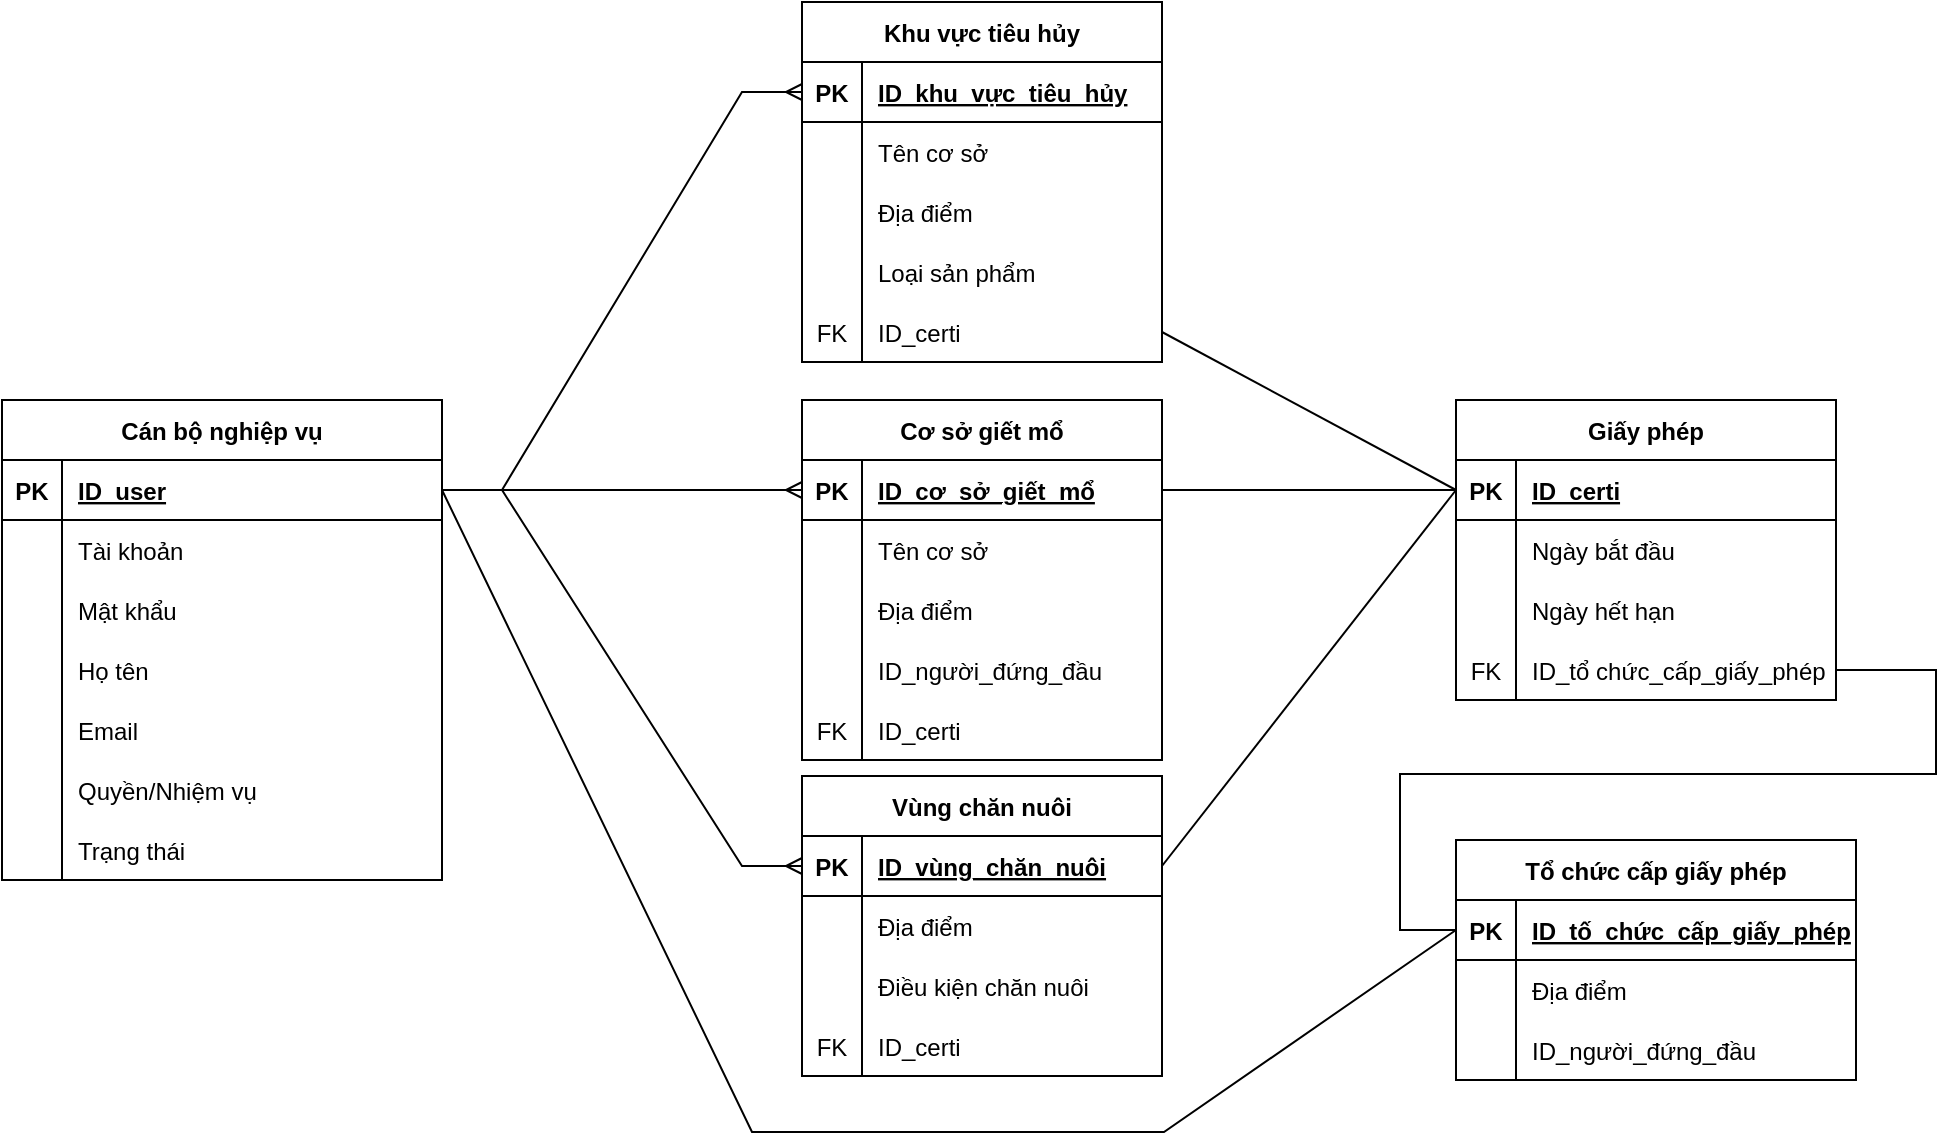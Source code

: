 <mxfile version="20.7.4" type="device"><diagram id="9rgy9qYYeiep0ubDJtSl" name="Page-1"><mxGraphModel dx="1036" dy="614" grid="0" gridSize="10" guides="1" tooltips="1" connect="1" arrows="1" fold="1" page="1" pageScale="1" pageWidth="1100" pageHeight="850" math="0" shadow="0"><root><mxCell id="0"/><mxCell id="1" parent="0"/><mxCell id="YFgE0xbhJ2hObDtxE270-1" value="Cán bộ nghiệp vụ" style="shape=table;startSize=30;container=1;collapsible=1;childLayout=tableLayout;fixedRows=1;rowLines=0;fontStyle=1;align=center;resizeLast=1;" vertex="1" parent="1"><mxGeometry x="520" y="250" width="220" height="240" as="geometry"><mxRectangle x="530" y="40" width="140" height="30" as="alternateBounds"/></mxGeometry></mxCell><mxCell id="YFgE0xbhJ2hObDtxE270-2" value="" style="shape=tableRow;horizontal=0;startSize=0;swimlaneHead=0;swimlaneBody=0;fillColor=none;collapsible=0;dropTarget=0;points=[[0,0.5],[1,0.5]];portConstraint=eastwest;top=0;left=0;right=0;bottom=1;" vertex="1" parent="YFgE0xbhJ2hObDtxE270-1"><mxGeometry y="30" width="220" height="30" as="geometry"/></mxCell><mxCell id="YFgE0xbhJ2hObDtxE270-3" value="PK" style="shape=partialRectangle;connectable=0;fillColor=none;top=0;left=0;bottom=0;right=0;fontStyle=1;overflow=hidden;" vertex="1" parent="YFgE0xbhJ2hObDtxE270-2"><mxGeometry width="30" height="30" as="geometry"><mxRectangle width="30" height="30" as="alternateBounds"/></mxGeometry></mxCell><mxCell id="YFgE0xbhJ2hObDtxE270-4" value="ID_user" style="shape=partialRectangle;connectable=0;fillColor=none;top=0;left=0;bottom=0;right=0;align=left;spacingLeft=6;fontStyle=5;overflow=hidden;" vertex="1" parent="YFgE0xbhJ2hObDtxE270-2"><mxGeometry x="30" width="190" height="30" as="geometry"><mxRectangle width="190" height="30" as="alternateBounds"/></mxGeometry></mxCell><mxCell id="YFgE0xbhJ2hObDtxE270-5" value="" style="shape=tableRow;horizontal=0;startSize=0;swimlaneHead=0;swimlaneBody=0;fillColor=none;collapsible=0;dropTarget=0;points=[[0,0.5],[1,0.5]];portConstraint=eastwest;top=0;left=0;right=0;bottom=0;" vertex="1" parent="YFgE0xbhJ2hObDtxE270-1"><mxGeometry y="60" width="220" height="30" as="geometry"/></mxCell><mxCell id="YFgE0xbhJ2hObDtxE270-6" value="" style="shape=partialRectangle;connectable=0;fillColor=none;top=0;left=0;bottom=0;right=0;editable=1;overflow=hidden;" vertex="1" parent="YFgE0xbhJ2hObDtxE270-5"><mxGeometry width="30" height="30" as="geometry"><mxRectangle width="30" height="30" as="alternateBounds"/></mxGeometry></mxCell><mxCell id="YFgE0xbhJ2hObDtxE270-7" value="Tài khoản" style="shape=partialRectangle;connectable=0;fillColor=none;top=0;left=0;bottom=0;right=0;align=left;spacingLeft=6;overflow=hidden;" vertex="1" parent="YFgE0xbhJ2hObDtxE270-5"><mxGeometry x="30" width="190" height="30" as="geometry"><mxRectangle width="190" height="30" as="alternateBounds"/></mxGeometry></mxCell><mxCell id="YFgE0xbhJ2hObDtxE270-8" value="" style="shape=tableRow;horizontal=0;startSize=0;swimlaneHead=0;swimlaneBody=0;fillColor=none;collapsible=0;dropTarget=0;points=[[0,0.5],[1,0.5]];portConstraint=eastwest;top=0;left=0;right=0;bottom=0;" vertex="1" parent="YFgE0xbhJ2hObDtxE270-1"><mxGeometry y="90" width="220" height="30" as="geometry"/></mxCell><mxCell id="YFgE0xbhJ2hObDtxE270-9" value="" style="shape=partialRectangle;connectable=0;fillColor=none;top=0;left=0;bottom=0;right=0;editable=1;overflow=hidden;" vertex="1" parent="YFgE0xbhJ2hObDtxE270-8"><mxGeometry width="30" height="30" as="geometry"><mxRectangle width="30" height="30" as="alternateBounds"/></mxGeometry></mxCell><mxCell id="YFgE0xbhJ2hObDtxE270-10" value="Mật khẩu" style="shape=partialRectangle;connectable=0;fillColor=none;top=0;left=0;bottom=0;right=0;align=left;spacingLeft=6;overflow=hidden;" vertex="1" parent="YFgE0xbhJ2hObDtxE270-8"><mxGeometry x="30" width="190" height="30" as="geometry"><mxRectangle width="190" height="30" as="alternateBounds"/></mxGeometry></mxCell><mxCell id="YFgE0xbhJ2hObDtxE270-11" value="" style="shape=tableRow;horizontal=0;startSize=0;swimlaneHead=0;swimlaneBody=0;fillColor=none;collapsible=0;dropTarget=0;points=[[0,0.5],[1,0.5]];portConstraint=eastwest;top=0;left=0;right=0;bottom=0;" vertex="1" parent="YFgE0xbhJ2hObDtxE270-1"><mxGeometry y="120" width="220" height="30" as="geometry"/></mxCell><mxCell id="YFgE0xbhJ2hObDtxE270-12" value="" style="shape=partialRectangle;connectable=0;fillColor=none;top=0;left=0;bottom=0;right=0;editable=1;overflow=hidden;" vertex="1" parent="YFgE0xbhJ2hObDtxE270-11"><mxGeometry width="30" height="30" as="geometry"><mxRectangle width="30" height="30" as="alternateBounds"/></mxGeometry></mxCell><mxCell id="YFgE0xbhJ2hObDtxE270-13" value="Họ tên" style="shape=partialRectangle;connectable=0;fillColor=none;top=0;left=0;bottom=0;right=0;align=left;spacingLeft=6;overflow=hidden;" vertex="1" parent="YFgE0xbhJ2hObDtxE270-11"><mxGeometry x="30" width="190" height="30" as="geometry"><mxRectangle width="190" height="30" as="alternateBounds"/></mxGeometry></mxCell><mxCell id="YFgE0xbhJ2hObDtxE270-14" value="" style="shape=tableRow;horizontal=0;startSize=0;swimlaneHead=0;swimlaneBody=0;fillColor=none;collapsible=0;dropTarget=0;points=[[0,0.5],[1,0.5]];portConstraint=eastwest;top=0;left=0;right=0;bottom=0;" vertex="1" parent="YFgE0xbhJ2hObDtxE270-1"><mxGeometry y="150" width="220" height="30" as="geometry"/></mxCell><mxCell id="YFgE0xbhJ2hObDtxE270-15" value="" style="shape=partialRectangle;connectable=0;fillColor=none;top=0;left=0;bottom=0;right=0;editable=1;overflow=hidden;" vertex="1" parent="YFgE0xbhJ2hObDtxE270-14"><mxGeometry width="30" height="30" as="geometry"><mxRectangle width="30" height="30" as="alternateBounds"/></mxGeometry></mxCell><mxCell id="YFgE0xbhJ2hObDtxE270-16" value="Email" style="shape=partialRectangle;connectable=0;fillColor=none;top=0;left=0;bottom=0;right=0;align=left;spacingLeft=6;overflow=hidden;" vertex="1" parent="YFgE0xbhJ2hObDtxE270-14"><mxGeometry x="30" width="190" height="30" as="geometry"><mxRectangle width="190" height="30" as="alternateBounds"/></mxGeometry></mxCell><mxCell id="YFgE0xbhJ2hObDtxE270-17" value="" style="shape=tableRow;horizontal=0;startSize=0;swimlaneHead=0;swimlaneBody=0;fillColor=none;collapsible=0;dropTarget=0;points=[[0,0.5],[1,0.5]];portConstraint=eastwest;top=0;left=0;right=0;bottom=0;" vertex="1" parent="YFgE0xbhJ2hObDtxE270-1"><mxGeometry y="180" width="220" height="30" as="geometry"/></mxCell><mxCell id="YFgE0xbhJ2hObDtxE270-18" value="" style="shape=partialRectangle;connectable=0;fillColor=none;top=0;left=0;bottom=0;right=0;editable=1;overflow=hidden;" vertex="1" parent="YFgE0xbhJ2hObDtxE270-17"><mxGeometry width="30" height="30" as="geometry"><mxRectangle width="30" height="30" as="alternateBounds"/></mxGeometry></mxCell><mxCell id="YFgE0xbhJ2hObDtxE270-19" value="Quyền/Nhiệm vụ" style="shape=partialRectangle;connectable=0;fillColor=none;top=0;left=0;bottom=0;right=0;align=left;spacingLeft=6;overflow=hidden;" vertex="1" parent="YFgE0xbhJ2hObDtxE270-17"><mxGeometry x="30" width="190" height="30" as="geometry"><mxRectangle width="190" height="30" as="alternateBounds"/></mxGeometry></mxCell><mxCell id="YFgE0xbhJ2hObDtxE270-20" value="" style="shape=tableRow;horizontal=0;startSize=0;swimlaneHead=0;swimlaneBody=0;fillColor=none;collapsible=0;dropTarget=0;points=[[0,0.5],[1,0.5]];portConstraint=eastwest;top=0;left=0;right=0;bottom=0;" vertex="1" parent="YFgE0xbhJ2hObDtxE270-1"><mxGeometry y="210" width="220" height="30" as="geometry"/></mxCell><mxCell id="YFgE0xbhJ2hObDtxE270-21" value="" style="shape=partialRectangle;connectable=0;fillColor=none;top=0;left=0;bottom=0;right=0;editable=1;overflow=hidden;" vertex="1" parent="YFgE0xbhJ2hObDtxE270-20"><mxGeometry width="30" height="30" as="geometry"><mxRectangle width="30" height="30" as="alternateBounds"/></mxGeometry></mxCell><mxCell id="YFgE0xbhJ2hObDtxE270-22" value="Trạng thái" style="shape=partialRectangle;connectable=0;fillColor=none;top=0;left=0;bottom=0;right=0;align=left;spacingLeft=6;overflow=hidden;" vertex="1" parent="YFgE0xbhJ2hObDtxE270-20"><mxGeometry x="30" width="190" height="30" as="geometry"><mxRectangle width="190" height="30" as="alternateBounds"/></mxGeometry></mxCell><mxCell id="YFgE0xbhJ2hObDtxE270-23" value="Giấy phép" style="shape=table;startSize=30;container=1;collapsible=1;childLayout=tableLayout;fixedRows=1;rowLines=0;fontStyle=1;align=center;resizeLast=1;" vertex="1" parent="1"><mxGeometry x="1247" y="250" width="190" height="150" as="geometry"/></mxCell><mxCell id="YFgE0xbhJ2hObDtxE270-24" value="" style="shape=tableRow;horizontal=0;startSize=0;swimlaneHead=0;swimlaneBody=0;fillColor=none;collapsible=0;dropTarget=0;points=[[0,0.5],[1,0.5]];portConstraint=eastwest;top=0;left=0;right=0;bottom=1;" vertex="1" parent="YFgE0xbhJ2hObDtxE270-23"><mxGeometry y="30" width="190" height="30" as="geometry"/></mxCell><mxCell id="YFgE0xbhJ2hObDtxE270-25" value="PK" style="shape=partialRectangle;connectable=0;fillColor=none;top=0;left=0;bottom=0;right=0;fontStyle=1;overflow=hidden;" vertex="1" parent="YFgE0xbhJ2hObDtxE270-24"><mxGeometry width="30" height="30" as="geometry"><mxRectangle width="30" height="30" as="alternateBounds"/></mxGeometry></mxCell><mxCell id="YFgE0xbhJ2hObDtxE270-26" value="ID_certi" style="shape=partialRectangle;connectable=0;fillColor=none;top=0;left=0;bottom=0;right=0;align=left;spacingLeft=6;fontStyle=5;overflow=hidden;" vertex="1" parent="YFgE0xbhJ2hObDtxE270-24"><mxGeometry x="30" width="160" height="30" as="geometry"><mxRectangle width="160" height="30" as="alternateBounds"/></mxGeometry></mxCell><mxCell id="YFgE0xbhJ2hObDtxE270-27" value="" style="shape=tableRow;horizontal=0;startSize=0;swimlaneHead=0;swimlaneBody=0;fillColor=none;collapsible=0;dropTarget=0;points=[[0,0.5],[1,0.5]];portConstraint=eastwest;top=0;left=0;right=0;bottom=0;" vertex="1" parent="YFgE0xbhJ2hObDtxE270-23"><mxGeometry y="60" width="190" height="30" as="geometry"/></mxCell><mxCell id="YFgE0xbhJ2hObDtxE270-28" value="" style="shape=partialRectangle;connectable=0;fillColor=none;top=0;left=0;bottom=0;right=0;editable=1;overflow=hidden;" vertex="1" parent="YFgE0xbhJ2hObDtxE270-27"><mxGeometry width="30" height="30" as="geometry"><mxRectangle width="30" height="30" as="alternateBounds"/></mxGeometry></mxCell><mxCell id="YFgE0xbhJ2hObDtxE270-29" value="Ngày bắt đầu" style="shape=partialRectangle;connectable=0;fillColor=none;top=0;left=0;bottom=0;right=0;align=left;spacingLeft=6;overflow=hidden;" vertex="1" parent="YFgE0xbhJ2hObDtxE270-27"><mxGeometry x="30" width="160" height="30" as="geometry"><mxRectangle width="160" height="30" as="alternateBounds"/></mxGeometry></mxCell><mxCell id="YFgE0xbhJ2hObDtxE270-30" value="" style="shape=tableRow;horizontal=0;startSize=0;swimlaneHead=0;swimlaneBody=0;fillColor=none;collapsible=0;dropTarget=0;points=[[0,0.5],[1,0.5]];portConstraint=eastwest;top=0;left=0;right=0;bottom=0;" vertex="1" parent="YFgE0xbhJ2hObDtxE270-23"><mxGeometry y="90" width="190" height="30" as="geometry"/></mxCell><mxCell id="YFgE0xbhJ2hObDtxE270-31" value="" style="shape=partialRectangle;connectable=0;fillColor=none;top=0;left=0;bottom=0;right=0;editable=1;overflow=hidden;" vertex="1" parent="YFgE0xbhJ2hObDtxE270-30"><mxGeometry width="30" height="30" as="geometry"><mxRectangle width="30" height="30" as="alternateBounds"/></mxGeometry></mxCell><mxCell id="YFgE0xbhJ2hObDtxE270-32" value="Ngày hết hạn" style="shape=partialRectangle;connectable=0;fillColor=none;top=0;left=0;bottom=0;right=0;align=left;spacingLeft=6;overflow=hidden;" vertex="1" parent="YFgE0xbhJ2hObDtxE270-30"><mxGeometry x="30" width="160" height="30" as="geometry"><mxRectangle width="160" height="30" as="alternateBounds"/></mxGeometry></mxCell><mxCell id="YFgE0xbhJ2hObDtxE270-33" value="" style="shape=tableRow;horizontal=0;startSize=0;swimlaneHead=0;swimlaneBody=0;fillColor=none;collapsible=0;dropTarget=0;points=[[0,0.5],[1,0.5]];portConstraint=eastwest;top=0;left=0;right=0;bottom=0;" vertex="1" parent="YFgE0xbhJ2hObDtxE270-23"><mxGeometry y="120" width="190" height="30" as="geometry"/></mxCell><mxCell id="YFgE0xbhJ2hObDtxE270-34" value="FK" style="shape=partialRectangle;connectable=0;fillColor=none;top=0;left=0;bottom=0;right=0;editable=1;overflow=hidden;" vertex="1" parent="YFgE0xbhJ2hObDtxE270-33"><mxGeometry width="30" height="30" as="geometry"><mxRectangle width="30" height="30" as="alternateBounds"/></mxGeometry></mxCell><mxCell id="YFgE0xbhJ2hObDtxE270-35" value="ID_tổ chức_cấp_giấy_phép" style="shape=partialRectangle;connectable=0;fillColor=none;top=0;left=0;bottom=0;right=0;align=left;spacingLeft=6;overflow=hidden;" vertex="1" parent="YFgE0xbhJ2hObDtxE270-33"><mxGeometry x="30" width="160" height="30" as="geometry"><mxRectangle width="160" height="30" as="alternateBounds"/></mxGeometry></mxCell><mxCell id="YFgE0xbhJ2hObDtxE270-36" value="Tổ chức cấp giấy phép" style="shape=table;startSize=30;container=1;collapsible=1;childLayout=tableLayout;fixedRows=1;rowLines=0;fontStyle=1;align=center;resizeLast=1;" vertex="1" parent="1"><mxGeometry x="1247" y="470" width="200" height="120" as="geometry"/></mxCell><mxCell id="YFgE0xbhJ2hObDtxE270-37" value="" style="shape=tableRow;horizontal=0;startSize=0;swimlaneHead=0;swimlaneBody=0;fillColor=none;collapsible=0;dropTarget=0;points=[[0,0.5],[1,0.5]];portConstraint=eastwest;top=0;left=0;right=0;bottom=1;" vertex="1" parent="YFgE0xbhJ2hObDtxE270-36"><mxGeometry y="30" width="200" height="30" as="geometry"/></mxCell><mxCell id="YFgE0xbhJ2hObDtxE270-38" value="PK" style="shape=partialRectangle;connectable=0;fillColor=none;top=0;left=0;bottom=0;right=0;fontStyle=1;overflow=hidden;" vertex="1" parent="YFgE0xbhJ2hObDtxE270-37"><mxGeometry width="30" height="30" as="geometry"><mxRectangle width="30" height="30" as="alternateBounds"/></mxGeometry></mxCell><mxCell id="YFgE0xbhJ2hObDtxE270-39" value="ID_tố_chức_cấp_giấy_phép" style="shape=partialRectangle;connectable=0;fillColor=none;top=0;left=0;bottom=0;right=0;align=left;spacingLeft=6;fontStyle=5;overflow=hidden;" vertex="1" parent="YFgE0xbhJ2hObDtxE270-37"><mxGeometry x="30" width="170" height="30" as="geometry"><mxRectangle width="170" height="30" as="alternateBounds"/></mxGeometry></mxCell><mxCell id="YFgE0xbhJ2hObDtxE270-40" value="" style="shape=tableRow;horizontal=0;startSize=0;swimlaneHead=0;swimlaneBody=0;fillColor=none;collapsible=0;dropTarget=0;points=[[0,0.5],[1,0.5]];portConstraint=eastwest;top=0;left=0;right=0;bottom=0;" vertex="1" parent="YFgE0xbhJ2hObDtxE270-36"><mxGeometry y="60" width="200" height="30" as="geometry"/></mxCell><mxCell id="YFgE0xbhJ2hObDtxE270-41" value="" style="shape=partialRectangle;connectable=0;fillColor=none;top=0;left=0;bottom=0;right=0;editable=1;overflow=hidden;" vertex="1" parent="YFgE0xbhJ2hObDtxE270-40"><mxGeometry width="30" height="30" as="geometry"><mxRectangle width="30" height="30" as="alternateBounds"/></mxGeometry></mxCell><mxCell id="YFgE0xbhJ2hObDtxE270-42" value="Địa điểm" style="shape=partialRectangle;connectable=0;fillColor=none;top=0;left=0;bottom=0;right=0;align=left;spacingLeft=6;overflow=hidden;" vertex="1" parent="YFgE0xbhJ2hObDtxE270-40"><mxGeometry x="30" width="170" height="30" as="geometry"><mxRectangle width="170" height="30" as="alternateBounds"/></mxGeometry></mxCell><mxCell id="YFgE0xbhJ2hObDtxE270-43" value="" style="shape=tableRow;horizontal=0;startSize=0;swimlaneHead=0;swimlaneBody=0;fillColor=none;collapsible=0;dropTarget=0;points=[[0,0.5],[1,0.5]];portConstraint=eastwest;top=0;left=0;right=0;bottom=0;" vertex="1" parent="YFgE0xbhJ2hObDtxE270-36"><mxGeometry y="90" width="200" height="30" as="geometry"/></mxCell><mxCell id="YFgE0xbhJ2hObDtxE270-44" value="" style="shape=partialRectangle;connectable=0;fillColor=none;top=0;left=0;bottom=0;right=0;editable=1;overflow=hidden;" vertex="1" parent="YFgE0xbhJ2hObDtxE270-43"><mxGeometry width="30" height="30" as="geometry"><mxRectangle width="30" height="30" as="alternateBounds"/></mxGeometry></mxCell><mxCell id="YFgE0xbhJ2hObDtxE270-45" value="ID_người_đứng_đầu" style="shape=partialRectangle;connectable=0;fillColor=none;top=0;left=0;bottom=0;right=0;align=left;spacingLeft=6;overflow=hidden;" vertex="1" parent="YFgE0xbhJ2hObDtxE270-43"><mxGeometry x="30" width="170" height="30" as="geometry"><mxRectangle width="170" height="30" as="alternateBounds"/></mxGeometry></mxCell><mxCell id="YFgE0xbhJ2hObDtxE270-46" value="Khu vực tiêu hủy" style="shape=table;startSize=30;container=1;collapsible=1;childLayout=tableLayout;fixedRows=1;rowLines=0;fontStyle=1;align=center;resizeLast=1;" vertex="1" parent="1"><mxGeometry x="920" y="51" width="180" height="180" as="geometry"/></mxCell><mxCell id="YFgE0xbhJ2hObDtxE270-47" value="" style="shape=tableRow;horizontal=0;startSize=0;swimlaneHead=0;swimlaneBody=0;fillColor=none;collapsible=0;dropTarget=0;points=[[0,0.5],[1,0.5]];portConstraint=eastwest;top=0;left=0;right=0;bottom=1;" vertex="1" parent="YFgE0xbhJ2hObDtxE270-46"><mxGeometry y="30" width="180" height="30" as="geometry"/></mxCell><mxCell id="YFgE0xbhJ2hObDtxE270-48" value="PK" style="shape=partialRectangle;connectable=0;fillColor=none;top=0;left=0;bottom=0;right=0;fontStyle=1;overflow=hidden;" vertex="1" parent="YFgE0xbhJ2hObDtxE270-47"><mxGeometry width="30" height="30" as="geometry"><mxRectangle width="30" height="30" as="alternateBounds"/></mxGeometry></mxCell><mxCell id="YFgE0xbhJ2hObDtxE270-49" value="ID_khu_vực_tiêu_hủy" style="shape=partialRectangle;connectable=0;fillColor=none;top=0;left=0;bottom=0;right=0;align=left;spacingLeft=6;fontStyle=5;overflow=hidden;" vertex="1" parent="YFgE0xbhJ2hObDtxE270-47"><mxGeometry x="30" width="150" height="30" as="geometry"><mxRectangle width="150" height="30" as="alternateBounds"/></mxGeometry></mxCell><mxCell id="YFgE0xbhJ2hObDtxE270-50" value="" style="shape=tableRow;horizontal=0;startSize=0;swimlaneHead=0;swimlaneBody=0;fillColor=none;collapsible=0;dropTarget=0;points=[[0,0.5],[1,0.5]];portConstraint=eastwest;top=0;left=0;right=0;bottom=0;" vertex="1" parent="YFgE0xbhJ2hObDtxE270-46"><mxGeometry y="60" width="180" height="30" as="geometry"/></mxCell><mxCell id="YFgE0xbhJ2hObDtxE270-51" value="" style="shape=partialRectangle;connectable=0;fillColor=none;top=0;left=0;bottom=0;right=0;editable=1;overflow=hidden;" vertex="1" parent="YFgE0xbhJ2hObDtxE270-50"><mxGeometry width="30" height="30" as="geometry"><mxRectangle width="30" height="30" as="alternateBounds"/></mxGeometry></mxCell><mxCell id="YFgE0xbhJ2hObDtxE270-52" value="Tên cơ sở" style="shape=partialRectangle;connectable=0;fillColor=none;top=0;left=0;bottom=0;right=0;align=left;spacingLeft=6;overflow=hidden;" vertex="1" parent="YFgE0xbhJ2hObDtxE270-50"><mxGeometry x="30" width="150" height="30" as="geometry"><mxRectangle width="150" height="30" as="alternateBounds"/></mxGeometry></mxCell><mxCell id="YFgE0xbhJ2hObDtxE270-53" value="" style="shape=tableRow;horizontal=0;startSize=0;swimlaneHead=0;swimlaneBody=0;fillColor=none;collapsible=0;dropTarget=0;points=[[0,0.5],[1,0.5]];portConstraint=eastwest;top=0;left=0;right=0;bottom=0;" vertex="1" parent="YFgE0xbhJ2hObDtxE270-46"><mxGeometry y="90" width="180" height="30" as="geometry"/></mxCell><mxCell id="YFgE0xbhJ2hObDtxE270-54" value="" style="shape=partialRectangle;connectable=0;fillColor=none;top=0;left=0;bottom=0;right=0;editable=1;overflow=hidden;" vertex="1" parent="YFgE0xbhJ2hObDtxE270-53"><mxGeometry width="30" height="30" as="geometry"><mxRectangle width="30" height="30" as="alternateBounds"/></mxGeometry></mxCell><mxCell id="YFgE0xbhJ2hObDtxE270-55" value="Địa điểm" style="shape=partialRectangle;connectable=0;fillColor=none;top=0;left=0;bottom=0;right=0;align=left;spacingLeft=6;overflow=hidden;" vertex="1" parent="YFgE0xbhJ2hObDtxE270-53"><mxGeometry x="30" width="150" height="30" as="geometry"><mxRectangle width="150" height="30" as="alternateBounds"/></mxGeometry></mxCell><mxCell id="YFgE0xbhJ2hObDtxE270-56" value="" style="shape=tableRow;horizontal=0;startSize=0;swimlaneHead=0;swimlaneBody=0;fillColor=none;collapsible=0;dropTarget=0;points=[[0,0.5],[1,0.5]];portConstraint=eastwest;top=0;left=0;right=0;bottom=0;" vertex="1" parent="YFgE0xbhJ2hObDtxE270-46"><mxGeometry y="120" width="180" height="30" as="geometry"/></mxCell><mxCell id="YFgE0xbhJ2hObDtxE270-57" value="" style="shape=partialRectangle;connectable=0;fillColor=none;top=0;left=0;bottom=0;right=0;editable=1;overflow=hidden;" vertex="1" parent="YFgE0xbhJ2hObDtxE270-56"><mxGeometry width="30" height="30" as="geometry"><mxRectangle width="30" height="30" as="alternateBounds"/></mxGeometry></mxCell><mxCell id="YFgE0xbhJ2hObDtxE270-58" value="Loại sản phẩm" style="shape=partialRectangle;connectable=0;fillColor=none;top=0;left=0;bottom=0;right=0;align=left;spacingLeft=6;overflow=hidden;" vertex="1" parent="YFgE0xbhJ2hObDtxE270-56"><mxGeometry x="30" width="150" height="30" as="geometry"><mxRectangle width="150" height="30" as="alternateBounds"/></mxGeometry></mxCell><mxCell id="YFgE0xbhJ2hObDtxE270-59" value="" style="shape=tableRow;horizontal=0;startSize=0;swimlaneHead=0;swimlaneBody=0;fillColor=none;collapsible=0;dropTarget=0;points=[[0,0.5],[1,0.5]];portConstraint=eastwest;top=0;left=0;right=0;bottom=0;" vertex="1" parent="YFgE0xbhJ2hObDtxE270-46"><mxGeometry y="150" width="180" height="30" as="geometry"/></mxCell><mxCell id="YFgE0xbhJ2hObDtxE270-60" value="FK" style="shape=partialRectangle;connectable=0;fillColor=none;top=0;left=0;bottom=0;right=0;editable=1;overflow=hidden;" vertex="1" parent="YFgE0xbhJ2hObDtxE270-59"><mxGeometry width="30" height="30" as="geometry"><mxRectangle width="30" height="30" as="alternateBounds"/></mxGeometry></mxCell><mxCell id="YFgE0xbhJ2hObDtxE270-61" value="ID_certi" style="shape=partialRectangle;connectable=0;fillColor=none;top=0;left=0;bottom=0;right=0;align=left;spacingLeft=6;overflow=hidden;" vertex="1" parent="YFgE0xbhJ2hObDtxE270-59"><mxGeometry x="30" width="150" height="30" as="geometry"><mxRectangle width="150" height="30" as="alternateBounds"/></mxGeometry></mxCell><mxCell id="YFgE0xbhJ2hObDtxE270-62" value="Cơ sở giết mổ" style="shape=table;startSize=30;container=1;collapsible=1;childLayout=tableLayout;fixedRows=1;rowLines=0;fontStyle=1;align=center;resizeLast=1;" vertex="1" parent="1"><mxGeometry x="920" y="250" width="180" height="180" as="geometry"/></mxCell><mxCell id="YFgE0xbhJ2hObDtxE270-63" value="" style="shape=tableRow;horizontal=0;startSize=0;swimlaneHead=0;swimlaneBody=0;fillColor=none;collapsible=0;dropTarget=0;points=[[0,0.5],[1,0.5]];portConstraint=eastwest;top=0;left=0;right=0;bottom=1;" vertex="1" parent="YFgE0xbhJ2hObDtxE270-62"><mxGeometry y="30" width="180" height="30" as="geometry"/></mxCell><mxCell id="YFgE0xbhJ2hObDtxE270-64" value="PK" style="shape=partialRectangle;connectable=0;fillColor=none;top=0;left=0;bottom=0;right=0;fontStyle=1;overflow=hidden;" vertex="1" parent="YFgE0xbhJ2hObDtxE270-63"><mxGeometry width="30" height="30" as="geometry"><mxRectangle width="30" height="30" as="alternateBounds"/></mxGeometry></mxCell><mxCell id="YFgE0xbhJ2hObDtxE270-65" value="ID_cơ_sở_giết_mổ" style="shape=partialRectangle;connectable=0;fillColor=none;top=0;left=0;bottom=0;right=0;align=left;spacingLeft=6;fontStyle=5;overflow=hidden;" vertex="1" parent="YFgE0xbhJ2hObDtxE270-63"><mxGeometry x="30" width="150" height="30" as="geometry"><mxRectangle width="150" height="30" as="alternateBounds"/></mxGeometry></mxCell><mxCell id="YFgE0xbhJ2hObDtxE270-66" value="" style="shape=tableRow;horizontal=0;startSize=0;swimlaneHead=0;swimlaneBody=0;fillColor=none;collapsible=0;dropTarget=0;points=[[0,0.5],[1,0.5]];portConstraint=eastwest;top=0;left=0;right=0;bottom=0;" vertex="1" parent="YFgE0xbhJ2hObDtxE270-62"><mxGeometry y="60" width="180" height="30" as="geometry"/></mxCell><mxCell id="YFgE0xbhJ2hObDtxE270-67" value="" style="shape=partialRectangle;connectable=0;fillColor=none;top=0;left=0;bottom=0;right=0;editable=1;overflow=hidden;" vertex="1" parent="YFgE0xbhJ2hObDtxE270-66"><mxGeometry width="30" height="30" as="geometry"><mxRectangle width="30" height="30" as="alternateBounds"/></mxGeometry></mxCell><mxCell id="YFgE0xbhJ2hObDtxE270-68" value="Tên cơ sở" style="shape=partialRectangle;connectable=0;fillColor=none;top=0;left=0;bottom=0;right=0;align=left;spacingLeft=6;overflow=hidden;" vertex="1" parent="YFgE0xbhJ2hObDtxE270-66"><mxGeometry x="30" width="150" height="30" as="geometry"><mxRectangle width="150" height="30" as="alternateBounds"/></mxGeometry></mxCell><mxCell id="YFgE0xbhJ2hObDtxE270-69" value="" style="shape=tableRow;horizontal=0;startSize=0;swimlaneHead=0;swimlaneBody=0;fillColor=none;collapsible=0;dropTarget=0;points=[[0,0.5],[1,0.5]];portConstraint=eastwest;top=0;left=0;right=0;bottom=0;" vertex="1" parent="YFgE0xbhJ2hObDtxE270-62"><mxGeometry y="90" width="180" height="30" as="geometry"/></mxCell><mxCell id="YFgE0xbhJ2hObDtxE270-70" value="" style="shape=partialRectangle;connectable=0;fillColor=none;top=0;left=0;bottom=0;right=0;editable=1;overflow=hidden;" vertex="1" parent="YFgE0xbhJ2hObDtxE270-69"><mxGeometry width="30" height="30" as="geometry"><mxRectangle width="30" height="30" as="alternateBounds"/></mxGeometry></mxCell><mxCell id="YFgE0xbhJ2hObDtxE270-71" value="Địa điểm" style="shape=partialRectangle;connectable=0;fillColor=none;top=0;left=0;bottom=0;right=0;align=left;spacingLeft=6;overflow=hidden;" vertex="1" parent="YFgE0xbhJ2hObDtxE270-69"><mxGeometry x="30" width="150" height="30" as="geometry"><mxRectangle width="150" height="30" as="alternateBounds"/></mxGeometry></mxCell><mxCell id="YFgE0xbhJ2hObDtxE270-72" value="" style="shape=tableRow;horizontal=0;startSize=0;swimlaneHead=0;swimlaneBody=0;fillColor=none;collapsible=0;dropTarget=0;points=[[0,0.5],[1,0.5]];portConstraint=eastwest;top=0;left=0;right=0;bottom=0;" vertex="1" parent="YFgE0xbhJ2hObDtxE270-62"><mxGeometry y="120" width="180" height="30" as="geometry"/></mxCell><mxCell id="YFgE0xbhJ2hObDtxE270-73" value="" style="shape=partialRectangle;connectable=0;fillColor=none;top=0;left=0;bottom=0;right=0;editable=1;overflow=hidden;" vertex="1" parent="YFgE0xbhJ2hObDtxE270-72"><mxGeometry width="30" height="30" as="geometry"><mxRectangle width="30" height="30" as="alternateBounds"/></mxGeometry></mxCell><mxCell id="YFgE0xbhJ2hObDtxE270-74" value="ID_người_đứng_đầu" style="shape=partialRectangle;connectable=0;fillColor=none;top=0;left=0;bottom=0;right=0;align=left;spacingLeft=6;overflow=hidden;" vertex="1" parent="YFgE0xbhJ2hObDtxE270-72"><mxGeometry x="30" width="150" height="30" as="geometry"><mxRectangle width="150" height="30" as="alternateBounds"/></mxGeometry></mxCell><mxCell id="YFgE0xbhJ2hObDtxE270-75" value="" style="shape=tableRow;horizontal=0;startSize=0;swimlaneHead=0;swimlaneBody=0;fillColor=none;collapsible=0;dropTarget=0;points=[[0,0.5],[1,0.5]];portConstraint=eastwest;top=0;left=0;right=0;bottom=0;" vertex="1" parent="YFgE0xbhJ2hObDtxE270-62"><mxGeometry y="150" width="180" height="30" as="geometry"/></mxCell><mxCell id="YFgE0xbhJ2hObDtxE270-76" value="FK" style="shape=partialRectangle;connectable=0;fillColor=none;top=0;left=0;bottom=0;right=0;editable=1;overflow=hidden;" vertex="1" parent="YFgE0xbhJ2hObDtxE270-75"><mxGeometry width="30" height="30" as="geometry"><mxRectangle width="30" height="30" as="alternateBounds"/></mxGeometry></mxCell><mxCell id="YFgE0xbhJ2hObDtxE270-77" value="ID_certi" style="shape=partialRectangle;connectable=0;fillColor=none;top=0;left=0;bottom=0;right=0;align=left;spacingLeft=6;overflow=hidden;" vertex="1" parent="YFgE0xbhJ2hObDtxE270-75"><mxGeometry x="30" width="150" height="30" as="geometry"><mxRectangle width="150" height="30" as="alternateBounds"/></mxGeometry></mxCell><mxCell id="YFgE0xbhJ2hObDtxE270-78" value="Vùng chăn nuôi" style="shape=table;startSize=30;container=1;collapsible=1;childLayout=tableLayout;fixedRows=1;rowLines=0;fontStyle=1;align=center;resizeLast=1;" vertex="1" parent="1"><mxGeometry x="920" y="438" width="180" height="150" as="geometry"/></mxCell><mxCell id="YFgE0xbhJ2hObDtxE270-79" value="" style="shape=tableRow;horizontal=0;startSize=0;swimlaneHead=0;swimlaneBody=0;fillColor=none;collapsible=0;dropTarget=0;points=[[0,0.5],[1,0.5]];portConstraint=eastwest;top=0;left=0;right=0;bottom=1;" vertex="1" parent="YFgE0xbhJ2hObDtxE270-78"><mxGeometry y="30" width="180" height="30" as="geometry"/></mxCell><mxCell id="YFgE0xbhJ2hObDtxE270-80" value="PK" style="shape=partialRectangle;connectable=0;fillColor=none;top=0;left=0;bottom=0;right=0;fontStyle=1;overflow=hidden;" vertex="1" parent="YFgE0xbhJ2hObDtxE270-79"><mxGeometry width="30" height="30" as="geometry"><mxRectangle width="30" height="30" as="alternateBounds"/></mxGeometry></mxCell><mxCell id="YFgE0xbhJ2hObDtxE270-81" value="ID_vùng_chăn_nuôi" style="shape=partialRectangle;connectable=0;fillColor=none;top=0;left=0;bottom=0;right=0;align=left;spacingLeft=6;fontStyle=5;overflow=hidden;" vertex="1" parent="YFgE0xbhJ2hObDtxE270-79"><mxGeometry x="30" width="150" height="30" as="geometry"><mxRectangle width="150" height="30" as="alternateBounds"/></mxGeometry></mxCell><mxCell id="YFgE0xbhJ2hObDtxE270-82" value="" style="shape=tableRow;horizontal=0;startSize=0;swimlaneHead=0;swimlaneBody=0;fillColor=none;collapsible=0;dropTarget=0;points=[[0,0.5],[1,0.5]];portConstraint=eastwest;top=0;left=0;right=0;bottom=0;" vertex="1" parent="YFgE0xbhJ2hObDtxE270-78"><mxGeometry y="60" width="180" height="30" as="geometry"/></mxCell><mxCell id="YFgE0xbhJ2hObDtxE270-83" value="" style="shape=partialRectangle;connectable=0;fillColor=none;top=0;left=0;bottom=0;right=0;editable=1;overflow=hidden;" vertex="1" parent="YFgE0xbhJ2hObDtxE270-82"><mxGeometry width="30" height="30" as="geometry"><mxRectangle width="30" height="30" as="alternateBounds"/></mxGeometry></mxCell><mxCell id="YFgE0xbhJ2hObDtxE270-84" value="Địa điểm" style="shape=partialRectangle;connectable=0;fillColor=none;top=0;left=0;bottom=0;right=0;align=left;spacingLeft=6;overflow=hidden;" vertex="1" parent="YFgE0xbhJ2hObDtxE270-82"><mxGeometry x="30" width="150" height="30" as="geometry"><mxRectangle width="150" height="30" as="alternateBounds"/></mxGeometry></mxCell><mxCell id="YFgE0xbhJ2hObDtxE270-85" value="" style="shape=tableRow;horizontal=0;startSize=0;swimlaneHead=0;swimlaneBody=0;fillColor=none;collapsible=0;dropTarget=0;points=[[0,0.5],[1,0.5]];portConstraint=eastwest;top=0;left=0;right=0;bottom=0;" vertex="1" parent="YFgE0xbhJ2hObDtxE270-78"><mxGeometry y="90" width="180" height="30" as="geometry"/></mxCell><mxCell id="YFgE0xbhJ2hObDtxE270-86" value="" style="shape=partialRectangle;connectable=0;fillColor=none;top=0;left=0;bottom=0;right=0;editable=1;overflow=hidden;" vertex="1" parent="YFgE0xbhJ2hObDtxE270-85"><mxGeometry width="30" height="30" as="geometry"><mxRectangle width="30" height="30" as="alternateBounds"/></mxGeometry></mxCell><mxCell id="YFgE0xbhJ2hObDtxE270-87" value="Điều kiện chăn nuôi" style="shape=partialRectangle;connectable=0;fillColor=none;top=0;left=0;bottom=0;right=0;align=left;spacingLeft=6;overflow=hidden;" vertex="1" parent="YFgE0xbhJ2hObDtxE270-85"><mxGeometry x="30" width="150" height="30" as="geometry"><mxRectangle width="150" height="30" as="alternateBounds"/></mxGeometry></mxCell><mxCell id="YFgE0xbhJ2hObDtxE270-88" value="" style="shape=tableRow;horizontal=0;startSize=0;swimlaneHead=0;swimlaneBody=0;fillColor=none;collapsible=0;dropTarget=0;points=[[0,0.5],[1,0.5]];portConstraint=eastwest;top=0;left=0;right=0;bottom=0;" vertex="1" parent="YFgE0xbhJ2hObDtxE270-78"><mxGeometry y="120" width="180" height="30" as="geometry"/></mxCell><mxCell id="YFgE0xbhJ2hObDtxE270-89" value="FK" style="shape=partialRectangle;connectable=0;fillColor=none;top=0;left=0;bottom=0;right=0;editable=1;overflow=hidden;" vertex="1" parent="YFgE0xbhJ2hObDtxE270-88"><mxGeometry width="30" height="30" as="geometry"><mxRectangle width="30" height="30" as="alternateBounds"/></mxGeometry></mxCell><mxCell id="YFgE0xbhJ2hObDtxE270-90" value="ID_certi" style="shape=partialRectangle;connectable=0;fillColor=none;top=0;left=0;bottom=0;right=0;align=left;spacingLeft=6;overflow=hidden;" vertex="1" parent="YFgE0xbhJ2hObDtxE270-88"><mxGeometry x="30" width="150" height="30" as="geometry"><mxRectangle width="150" height="30" as="alternateBounds"/></mxGeometry></mxCell><mxCell id="YFgE0xbhJ2hObDtxE270-133" value="" style="edgeStyle=entityRelationEdgeStyle;fontSize=12;html=1;endArrow=ERmany;rounded=0;entryX=0;entryY=0.5;entryDx=0;entryDy=0;exitX=1;exitY=0.5;exitDx=0;exitDy=0;" edge="1" parent="1" source="YFgE0xbhJ2hObDtxE270-2" target="YFgE0xbhJ2hObDtxE270-47"><mxGeometry width="100" height="100" relative="1" as="geometry"><mxPoint x="791" y="305" as="sourcePoint"/><mxPoint x="918" y="77" as="targetPoint"/></mxGeometry></mxCell><mxCell id="YFgE0xbhJ2hObDtxE270-134" value="" style="edgeStyle=entityRelationEdgeStyle;fontSize=12;html=1;endArrow=ERmany;rounded=0;entryX=0;entryY=0.5;entryDx=0;entryDy=0;exitX=1;exitY=0.5;exitDx=0;exitDy=0;" edge="1" parent="1" source="YFgE0xbhJ2hObDtxE270-2" target="YFgE0xbhJ2hObDtxE270-63"><mxGeometry width="100" height="100" relative="1" as="geometry"><mxPoint x="750" y="305" as="sourcePoint"/><mxPoint x="930" y="93" as="targetPoint"/></mxGeometry></mxCell><mxCell id="YFgE0xbhJ2hObDtxE270-135" value="" style="edgeStyle=entityRelationEdgeStyle;fontSize=12;html=1;endArrow=ERmany;rounded=0;entryX=0;entryY=0.5;entryDx=0;entryDy=0;exitX=1;exitY=0.5;exitDx=0;exitDy=0;" edge="1" parent="1" source="YFgE0xbhJ2hObDtxE270-2" target="YFgE0xbhJ2hObDtxE270-79"><mxGeometry width="100" height="100" relative="1" as="geometry"><mxPoint x="760" y="315" as="sourcePoint"/><mxPoint x="940" y="103" as="targetPoint"/></mxGeometry></mxCell><mxCell id="YFgE0xbhJ2hObDtxE270-136" value="" style="endArrow=none;html=1;rounded=0;entryX=0;entryY=0.5;entryDx=0;entryDy=0;exitX=1;exitY=0.5;exitDx=0;exitDy=0;" edge="1" parent="1" source="YFgE0xbhJ2hObDtxE270-59" target="YFgE0xbhJ2hObDtxE270-24"><mxGeometry width="50" height="50" relative="1" as="geometry"><mxPoint x="1018" y="371" as="sourcePoint"/><mxPoint x="1068" y="321" as="targetPoint"/></mxGeometry></mxCell><mxCell id="YFgE0xbhJ2hObDtxE270-137" value="" style="endArrow=none;html=1;rounded=0;exitX=1;exitY=0.5;exitDx=0;exitDy=0;entryX=0;entryY=0.5;entryDx=0;entryDy=0;" edge="1" parent="1" source="YFgE0xbhJ2hObDtxE270-63" target="YFgE0xbhJ2hObDtxE270-24"><mxGeometry width="50" height="50" relative="1" as="geometry"><mxPoint x="1110" y="226" as="sourcePoint"/><mxPoint x="1247" y="295" as="targetPoint"/></mxGeometry></mxCell><mxCell id="YFgE0xbhJ2hObDtxE270-138" value="" style="endArrow=none;html=1;rounded=0;entryX=0;entryY=0.5;entryDx=0;entryDy=0;exitX=1;exitY=0.5;exitDx=0;exitDy=0;" edge="1" parent="1" source="YFgE0xbhJ2hObDtxE270-79" target="YFgE0xbhJ2hObDtxE270-24"><mxGeometry width="50" height="50" relative="1" as="geometry"><mxPoint x="1120" y="236" as="sourcePoint"/><mxPoint x="1267" y="315" as="targetPoint"/></mxGeometry></mxCell><mxCell id="YFgE0xbhJ2hObDtxE270-139" value="" style="endArrow=none;html=1;rounded=0;entryX=0;entryY=0.5;entryDx=0;entryDy=0;exitX=1;exitY=0.5;exitDx=0;exitDy=0;" edge="1" parent="1" source="YFgE0xbhJ2hObDtxE270-33" target="YFgE0xbhJ2hObDtxE270-37"><mxGeometry relative="1" as="geometry"><mxPoint x="1434" y="385" as="sourcePoint"/><mxPoint x="1234" y="498" as="targetPoint"/><Array as="points"><mxPoint x="1487" y="385"/><mxPoint x="1487" y="437"/><mxPoint x="1219" y="437"/><mxPoint x="1219" y="515"/></Array></mxGeometry></mxCell><mxCell id="YFgE0xbhJ2hObDtxE270-140" value="" style="endArrow=none;html=1;rounded=0;exitX=1;exitY=0.5;exitDx=0;exitDy=0;entryX=0;entryY=0.5;entryDx=0;entryDy=0;" edge="1" parent="1" source="YFgE0xbhJ2hObDtxE270-2" target="YFgE0xbhJ2hObDtxE270-37"><mxGeometry width="50" height="50" relative="1" as="geometry"><mxPoint x="740" y="295" as="sourcePoint"/><mxPoint x="1234" y="498" as="targetPoint"/><Array as="points"><mxPoint x="895" y="616"/><mxPoint x="1046" y="616"/><mxPoint x="1101" y="616"/></Array></mxGeometry></mxCell></root></mxGraphModel></diagram></mxfile>